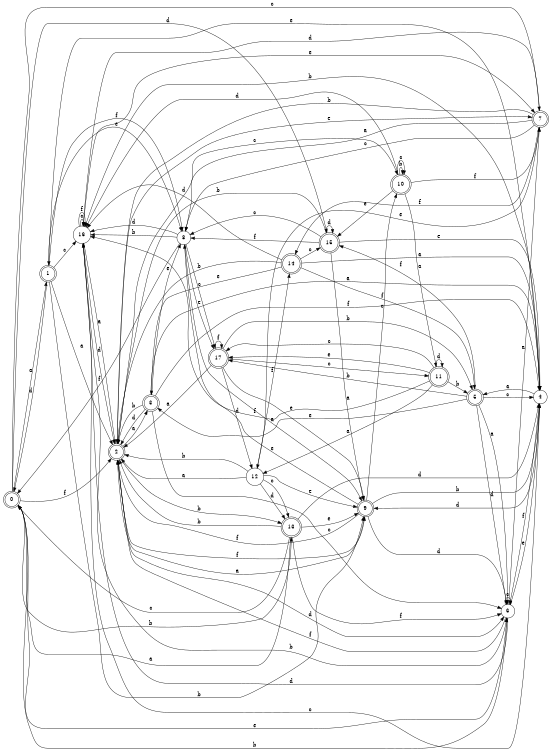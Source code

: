 digraph n15_2 {
__start0 [label="" shape="none"];

rankdir=LR;
size="8,5";

s0 [style="rounded,filled", color="black", fillcolor="white" shape="doublecircle", label="0"];
s1 [style="rounded,filled", color="black", fillcolor="white" shape="doublecircle", label="1"];
s2 [style="rounded,filled", color="black", fillcolor="white" shape="doublecircle", label="2"];
s3 [style="rounded,filled", color="black", fillcolor="white" shape="doublecircle", label="3"];
s4 [style="filled", color="black", fillcolor="white" shape="circle", label="4"];
s5 [style="rounded,filled", color="black", fillcolor="white" shape="doublecircle", label="5"];
s6 [style="filled", color="black", fillcolor="white" shape="circle", label="6"];
s7 [style="rounded,filled", color="black", fillcolor="white" shape="doublecircle", label="7"];
s8 [style="filled", color="black", fillcolor="white" shape="circle", label="8"];
s9 [style="rounded,filled", color="black", fillcolor="white" shape="doublecircle", label="9"];
s10 [style="rounded,filled", color="black", fillcolor="white" shape="doublecircle", label="10"];
s11 [style="rounded,filled", color="black", fillcolor="white" shape="doublecircle", label="11"];
s12 [style="filled", color="black", fillcolor="white" shape="circle", label="12"];
s13 [style="rounded,filled", color="black", fillcolor="white" shape="doublecircle", label="13"];
s14 [style="rounded,filled", color="black", fillcolor="white" shape="doublecircle", label="14"];
s15 [style="rounded,filled", color="black", fillcolor="white" shape="doublecircle", label="15"];
s16 [style="filled", color="black", fillcolor="white" shape="circle", label="16"];
s17 [style="rounded,filled", color="black", fillcolor="white" shape="doublecircle", label="17"];
s0 -> s1 [label="a"];
s0 -> s13 [label="b"];
s0 -> s7 [label="c"];
s0 -> s15 [label="d"];
s0 -> s6 [label="e"];
s0 -> s2 [label="f"];
s1 -> s2 [label="a"];
s1 -> s9 [label="b"];
s1 -> s16 [label="c"];
s1 -> s0 [label="d"];
s1 -> s8 [label="e"];
s1 -> s8 [label="f"];
s2 -> s3 [label="a"];
s2 -> s13 [label="b"];
s2 -> s10 [label="c"];
s2 -> s6 [label="d"];
s2 -> s7 [label="e"];
s2 -> s9 [label="f"];
s3 -> s4 [label="a"];
s3 -> s2 [label="b"];
s3 -> s6 [label="c"];
s3 -> s2 [label="d"];
s3 -> s8 [label="e"];
s3 -> s4 [label="f"];
s4 -> s5 [label="a"];
s4 -> s16 [label="b"];
s4 -> s16 [label="c"];
s4 -> s9 [label="d"];
s4 -> s1 [label="e"];
s4 -> s6 [label="f"];
s5 -> s6 [label="a"];
s5 -> s17 [label="b"];
s5 -> s4 [label="c"];
s5 -> s6 [label="d"];
s5 -> s3 [label="e"];
s5 -> s15 [label="f"];
s6 -> s7 [label="a"];
s6 -> s0 [label="b"];
s6 -> s6 [label="c"];
s6 -> s16 [label="d"];
s6 -> s4 [label="e"];
s6 -> s2 [label="f"];
s7 -> s8 [label="a"];
s7 -> s2 [label="b"];
s7 -> s8 [label="c"];
s7 -> s16 [label="d"];
s7 -> s12 [label="e"];
s7 -> s14 [label="f"];
s8 -> s9 [label="a"];
s8 -> s16 [label="b"];
s8 -> s17 [label="c"];
s8 -> s16 [label="d"];
s8 -> s17 [label="e"];
s8 -> s0 [label="f"];
s9 -> s2 [label="a"];
s9 -> s4 [label="b"];
s9 -> s10 [label="c"];
s9 -> s6 [label="d"];
s9 -> s8 [label="e"];
s9 -> s2 [label="f"];
s10 -> s11 [label="a"];
s10 -> s10 [label="b"];
s10 -> s10 [label="c"];
s10 -> s16 [label="d"];
s10 -> s15 [label="e"];
s10 -> s7 [label="f"];
s11 -> s12 [label="a"];
s11 -> s5 [label="b"];
s11 -> s17 [label="c"];
s11 -> s11 [label="d"];
s11 -> s17 [label="e"];
s11 -> s16 [label="f"];
s12 -> s2 [label="a"];
s12 -> s2 [label="b"];
s12 -> s13 [label="c"];
s12 -> s13 [label="d"];
s12 -> s9 [label="e"];
s12 -> s14 [label="f"];
s13 -> s0 [label="a"];
s13 -> s2 [label="b"];
s13 -> s0 [label="c"];
s13 -> s4 [label="d"];
s13 -> s9 [label="e"];
s13 -> s6 [label="f"];
s14 -> s4 [label="a"];
s14 -> s2 [label="b"];
s14 -> s15 [label="c"];
s14 -> s16 [label="d"];
s14 -> s3 [label="e"];
s14 -> s5 [label="f"];
s15 -> s9 [label="a"];
s15 -> s2 [label="b"];
s15 -> s8 [label="c"];
s15 -> s15 [label="d"];
s15 -> s4 [label="e"];
s15 -> s8 [label="f"];
s16 -> s2 [label="a"];
s16 -> s6 [label="b"];
s16 -> s16 [label="c"];
s16 -> s2 [label="d"];
s16 -> s7 [label="e"];
s16 -> s16 [label="f"];
s17 -> s2 [label="a"];
s17 -> s5 [label="b"];
s17 -> s11 [label="c"];
s17 -> s12 [label="d"];
s17 -> s9 [label="e"];
s17 -> s17 [label="f"];

}